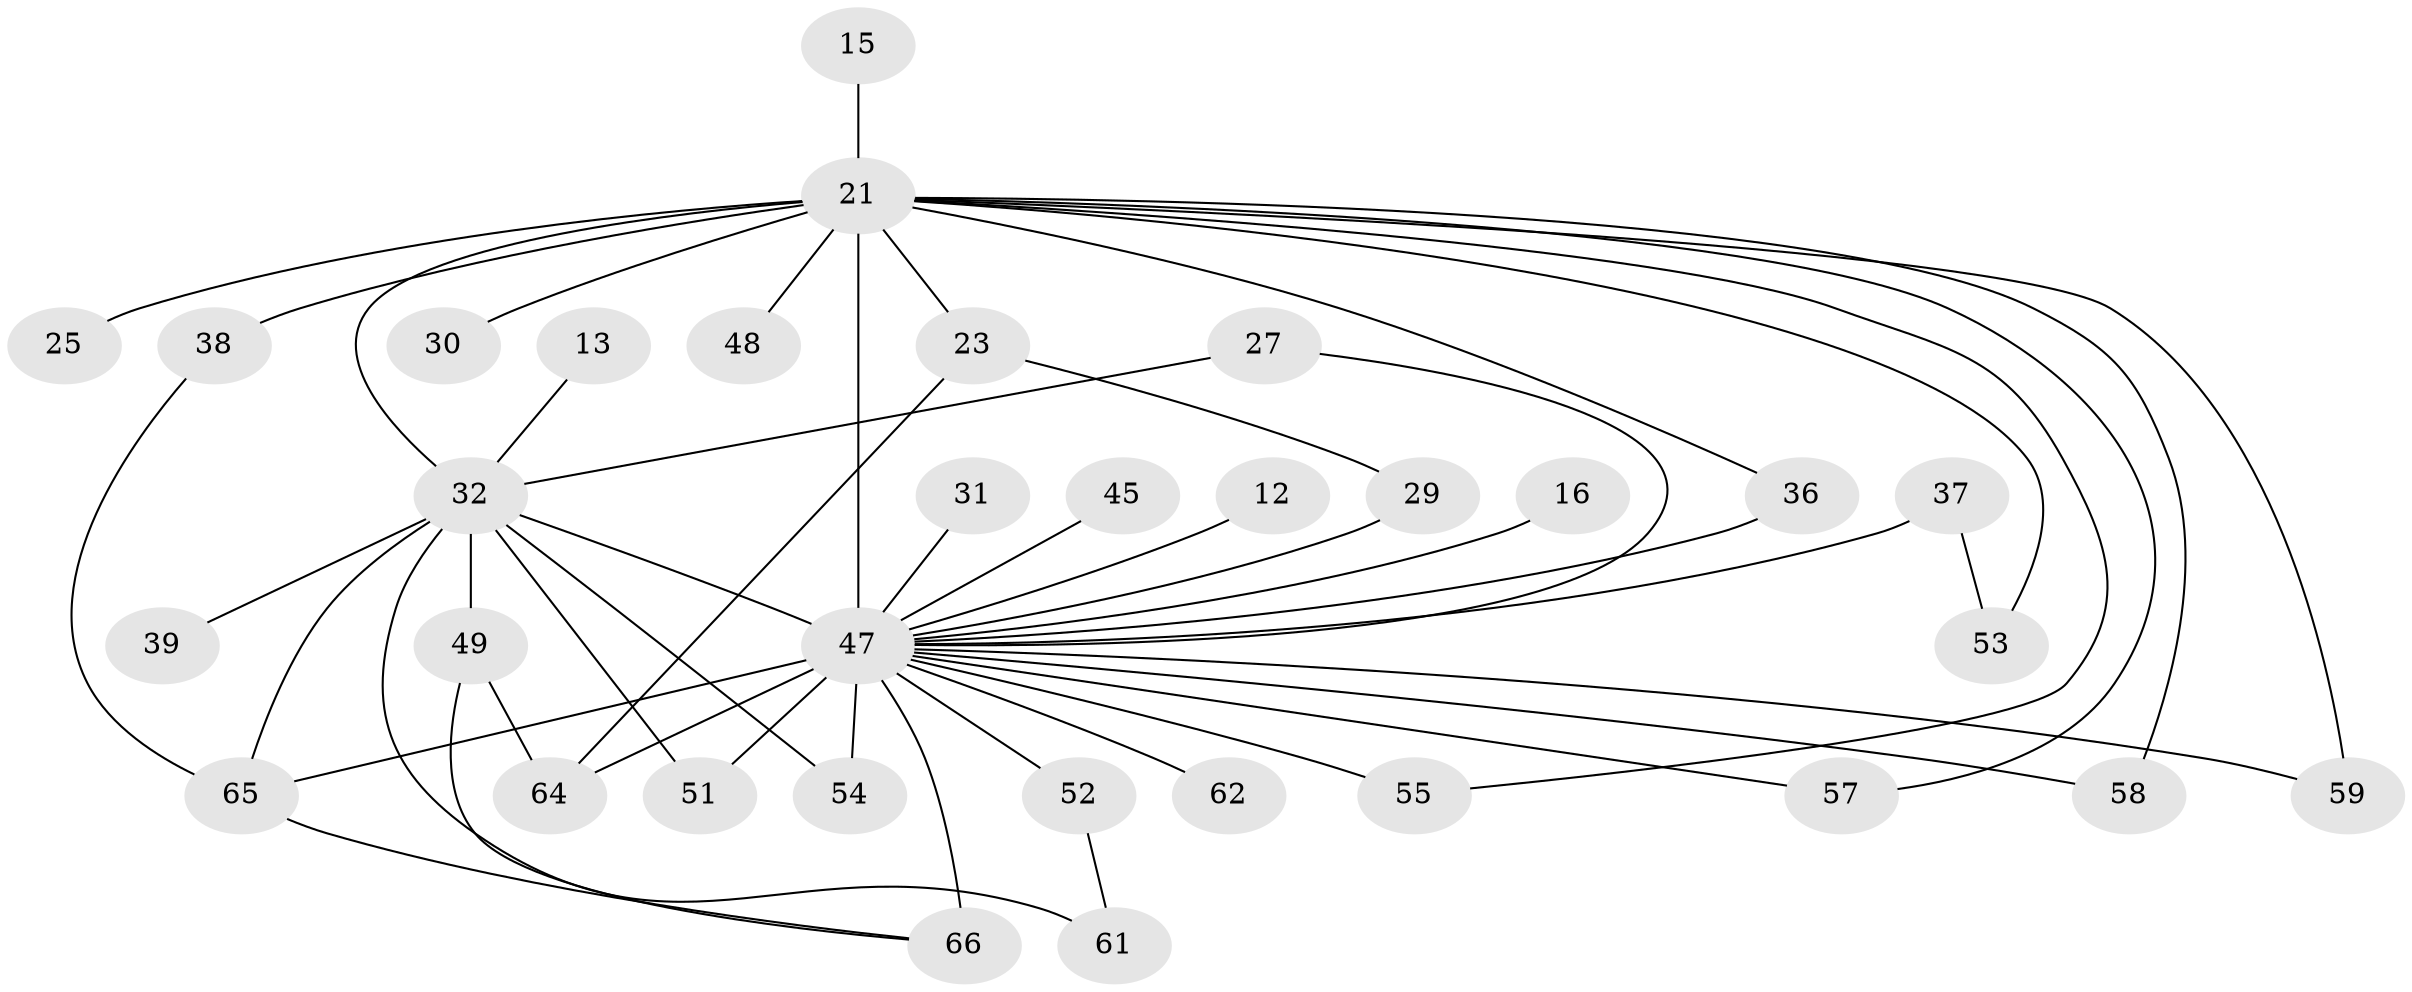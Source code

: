 // original degree distribution, {13: 0.030303030303030304, 16: 0.030303030303030304, 14: 0.015151515151515152, 12: 0.015151515151515152, 21: 0.015151515151515152, 17: 0.015151515151515152, 20: 0.015151515151515152, 24: 0.015151515151515152, 4: 0.045454545454545456, 2: 0.5757575757575758, 8: 0.015151515151515152, 3: 0.16666666666666666, 7: 0.030303030303030304, 5: 0.015151515151515152}
// Generated by graph-tools (version 1.1) at 2025/43/03/09/25 04:43:52]
// undirected, 33 vertices, 50 edges
graph export_dot {
graph [start="1"]
  node [color=gray90,style=filled];
  12;
  13;
  15;
  16;
  21 [super="+17+7+6"];
  23 [super="+11"];
  25;
  27;
  29;
  30;
  31;
  32 [super="+26+10"];
  36;
  37;
  38;
  39;
  45;
  47 [super="+43+9+19+35+42"];
  48;
  49 [super="+41"];
  51;
  52;
  53;
  54;
  55;
  57;
  58;
  59;
  61;
  62;
  64 [super="+24+56+44+50+28"];
  65 [super="+63"];
  66 [super="+18+46"];
  12 -- 47 [weight=2];
  13 -- 32 [weight=2];
  15 -- 21 [weight=2];
  16 -- 47 [weight=2];
  21 -- 38 [weight=2];
  21 -- 48 [weight=2];
  21 -- 23 [weight=3];
  21 -- 25 [weight=2];
  21 -- 58;
  21 -- 59;
  21 -- 30 [weight=2];
  21 -- 36;
  21 -- 53;
  21 -- 55;
  21 -- 57;
  21 -- 47 [weight=16];
  21 -- 32 [weight=13];
  23 -- 29;
  23 -- 64 [weight=3];
  27 -- 47;
  27 -- 32;
  29 -- 47;
  31 -- 47;
  32 -- 47 [weight=14];
  32 -- 65;
  32 -- 39;
  32 -- 49;
  32 -- 51;
  32 -- 54;
  32 -- 61;
  36 -- 47;
  37 -- 53;
  37 -- 47 [weight=2];
  38 -- 65;
  45 -- 47 [weight=2];
  47 -- 66 [weight=7];
  47 -- 65;
  47 -- 51;
  47 -- 52 [weight=2];
  47 -- 54;
  47 -- 55;
  47 -- 57;
  47 -- 58;
  47 -- 59;
  47 -- 62;
  47 -- 64 [weight=3];
  49 -- 64;
  49 -- 66;
  52 -- 61;
  65 -- 66 [weight=2];
}
